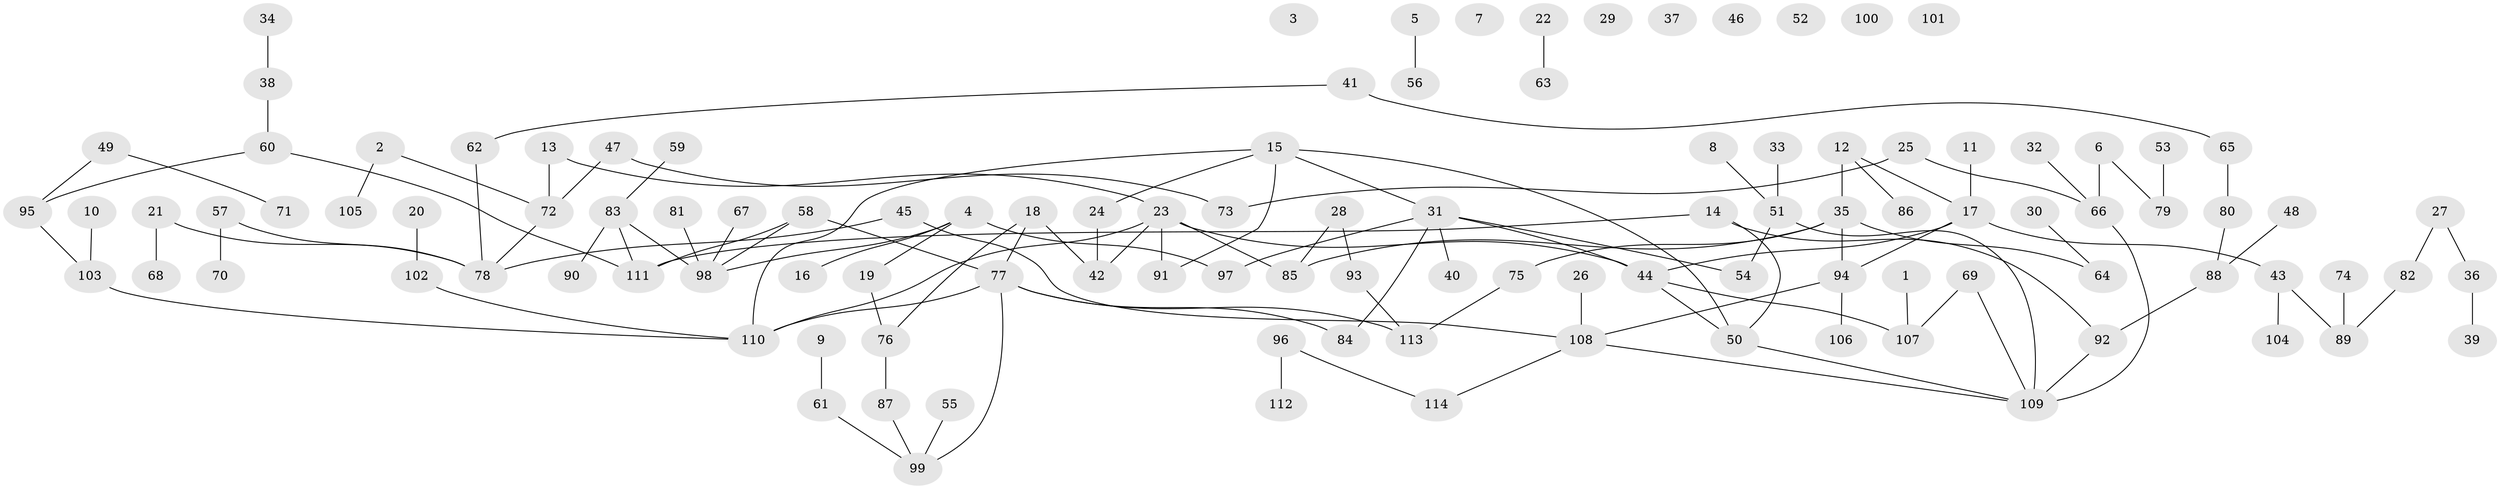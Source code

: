 // Generated by graph-tools (version 1.1) at 2025/49/03/09/25 03:49:09]
// undirected, 114 vertices, 126 edges
graph export_dot {
graph [start="1"]
  node [color=gray90,style=filled];
  1;
  2;
  3;
  4;
  5;
  6;
  7;
  8;
  9;
  10;
  11;
  12;
  13;
  14;
  15;
  16;
  17;
  18;
  19;
  20;
  21;
  22;
  23;
  24;
  25;
  26;
  27;
  28;
  29;
  30;
  31;
  32;
  33;
  34;
  35;
  36;
  37;
  38;
  39;
  40;
  41;
  42;
  43;
  44;
  45;
  46;
  47;
  48;
  49;
  50;
  51;
  52;
  53;
  54;
  55;
  56;
  57;
  58;
  59;
  60;
  61;
  62;
  63;
  64;
  65;
  66;
  67;
  68;
  69;
  70;
  71;
  72;
  73;
  74;
  75;
  76;
  77;
  78;
  79;
  80;
  81;
  82;
  83;
  84;
  85;
  86;
  87;
  88;
  89;
  90;
  91;
  92;
  93;
  94;
  95;
  96;
  97;
  98;
  99;
  100;
  101;
  102;
  103;
  104;
  105;
  106;
  107;
  108;
  109;
  110;
  111;
  112;
  113;
  114;
  1 -- 107;
  2 -- 72;
  2 -- 105;
  4 -- 16;
  4 -- 19;
  4 -- 97;
  4 -- 98;
  5 -- 56;
  6 -- 66;
  6 -- 79;
  8 -- 51;
  9 -- 61;
  10 -- 103;
  11 -- 17;
  12 -- 17;
  12 -- 35;
  12 -- 86;
  13 -- 23;
  13 -- 72;
  14 -- 50;
  14 -- 92;
  14 -- 111;
  15 -- 24;
  15 -- 31;
  15 -- 50;
  15 -- 91;
  15 -- 110;
  17 -- 43;
  17 -- 44;
  17 -- 94;
  18 -- 42;
  18 -- 76;
  18 -- 77;
  19 -- 76;
  20 -- 102;
  21 -- 68;
  21 -- 78;
  22 -- 63;
  23 -- 42;
  23 -- 44;
  23 -- 85;
  23 -- 91;
  23 -- 110;
  24 -- 42;
  25 -- 66;
  25 -- 73;
  26 -- 108;
  27 -- 36;
  27 -- 82;
  28 -- 85;
  28 -- 93;
  30 -- 64;
  31 -- 40;
  31 -- 44;
  31 -- 54;
  31 -- 84;
  31 -- 97;
  32 -- 66;
  33 -- 51;
  34 -- 38;
  35 -- 64;
  35 -- 75;
  35 -- 85;
  35 -- 94;
  36 -- 39;
  38 -- 60;
  41 -- 62;
  41 -- 65;
  43 -- 89;
  43 -- 104;
  44 -- 50;
  44 -- 107;
  45 -- 78;
  45 -- 108;
  47 -- 72;
  47 -- 73;
  48 -- 88;
  49 -- 71;
  49 -- 95;
  50 -- 109;
  51 -- 54;
  51 -- 109;
  53 -- 79;
  55 -- 99;
  57 -- 70;
  57 -- 78;
  58 -- 77;
  58 -- 98;
  58 -- 111;
  59 -- 83;
  60 -- 95;
  60 -- 111;
  61 -- 99;
  62 -- 78;
  65 -- 80;
  66 -- 109;
  67 -- 98;
  69 -- 107;
  69 -- 109;
  72 -- 78;
  74 -- 89;
  75 -- 113;
  76 -- 87;
  77 -- 84;
  77 -- 99;
  77 -- 110;
  77 -- 113;
  80 -- 88;
  81 -- 98;
  82 -- 89;
  83 -- 90;
  83 -- 98;
  83 -- 111;
  87 -- 99;
  88 -- 92;
  92 -- 109;
  93 -- 113;
  94 -- 106;
  94 -- 108;
  95 -- 103;
  96 -- 112;
  96 -- 114;
  102 -- 110;
  103 -- 110;
  108 -- 109;
  108 -- 114;
}
